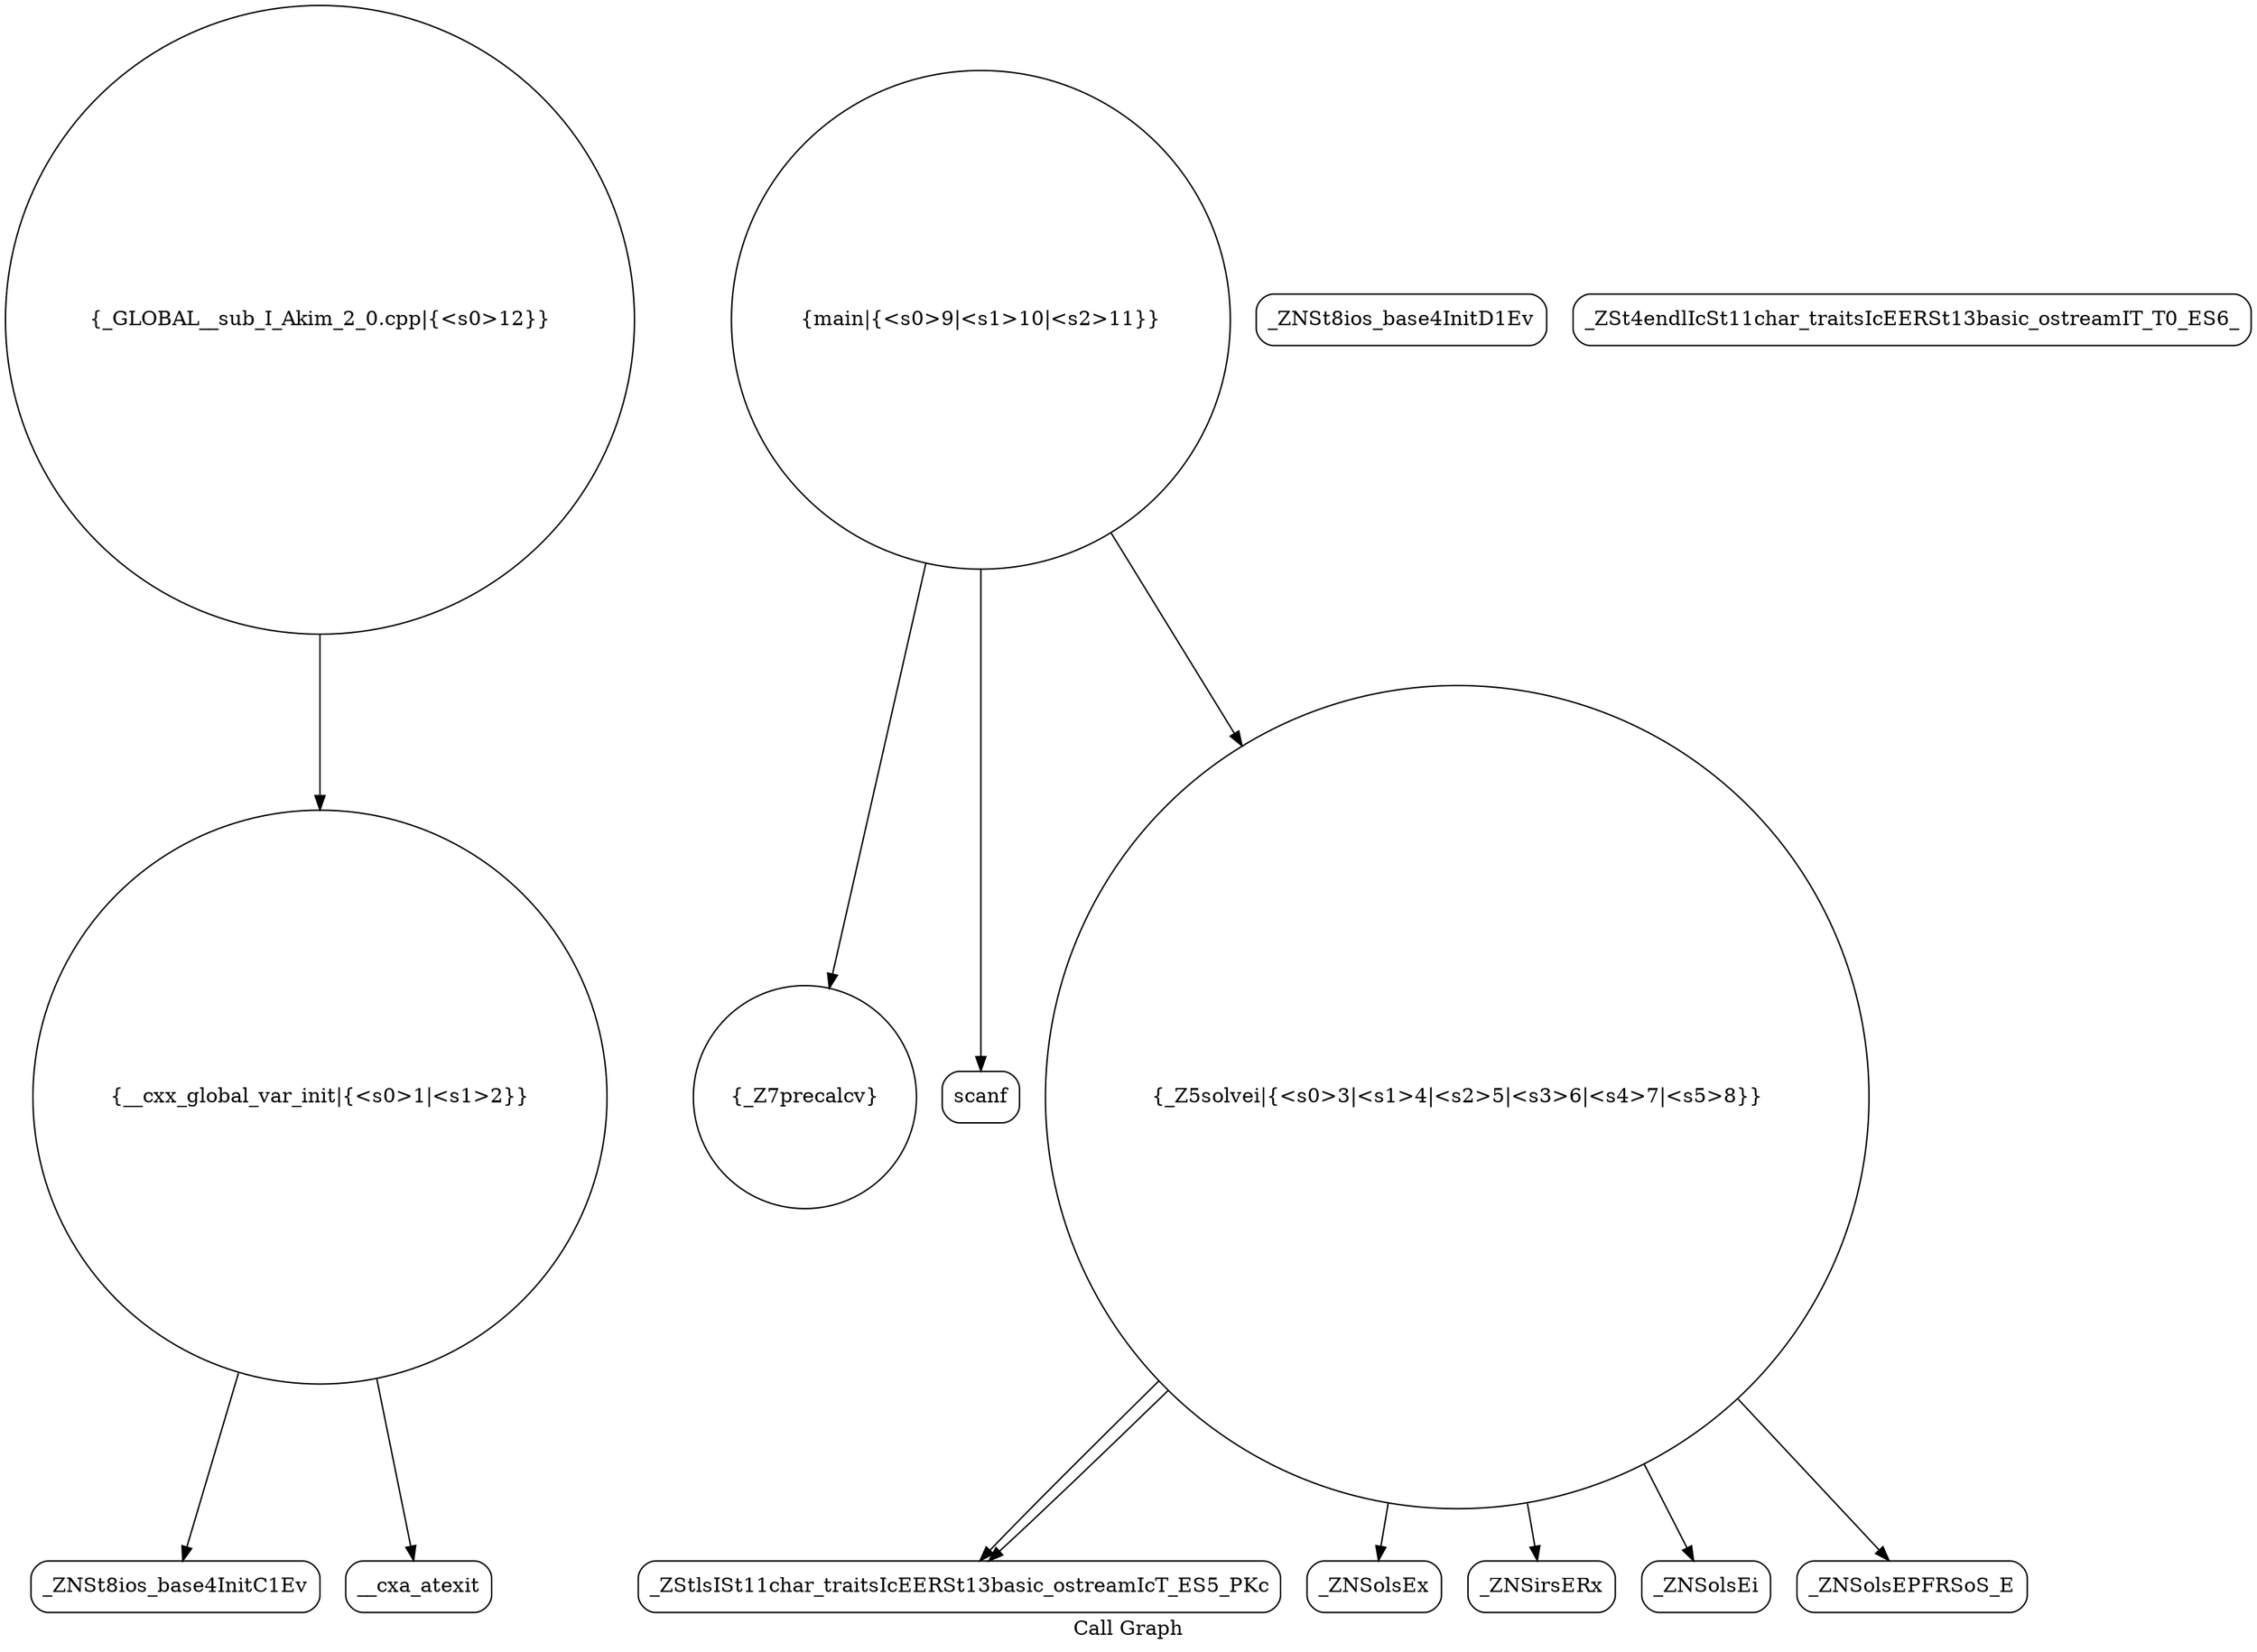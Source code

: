 digraph "Call Graph" {
	label="Call Graph";

	Node0x562e0433a240 [shape=record,shape=circle,label="{__cxx_global_var_init|{<s0>1|<s1>2}}"];
	Node0x562e0433a240:s0 -> Node0x562e0433a6d0[color=black];
	Node0x562e0433a240:s1 -> Node0x562e0433a7d0[color=black];
	Node0x562e0433a9d0 [shape=record,shape=Mrecord,label="{_ZStlsISt11char_traitsIcEERSt13basic_ostreamIcT_ES5_PKc}"];
	Node0x562e0433ad50 [shape=record,shape=circle,label="{_GLOBAL__sub_I_Akim_2_0.cpp|{<s0>12}}"];
	Node0x562e0433ad50:s0 -> Node0x562e0433a240[color=black];
	Node0x562e0433a750 [shape=record,shape=Mrecord,label="{_ZNSt8ios_base4InitD1Ev}"];
	Node0x562e0433aad0 [shape=record,shape=Mrecord,label="{_ZNSolsEx}"];
	Node0x562e0433a850 [shape=record,shape=circle,label="{_Z7precalcv}"];
	Node0x562e0433abd0 [shape=record,shape=Mrecord,label="{_ZSt4endlIcSt11char_traitsIcEERSt13basic_ostreamIT_T0_ES6_}"];
	Node0x562e0433a950 [shape=record,shape=Mrecord,label="{_ZNSirsERx}"];
	Node0x562e0433acd0 [shape=record,shape=Mrecord,label="{scanf}"];
	Node0x562e0433a6d0 [shape=record,shape=Mrecord,label="{_ZNSt8ios_base4InitC1Ev}"];
	Node0x562e0433aa50 [shape=record,shape=Mrecord,label="{_ZNSolsEi}"];
	Node0x562e0433a7d0 [shape=record,shape=Mrecord,label="{__cxa_atexit}"];
	Node0x562e0433ab50 [shape=record,shape=Mrecord,label="{_ZNSolsEPFRSoS_E}"];
	Node0x562e0433a8d0 [shape=record,shape=circle,label="{_Z5solvei|{<s0>3|<s1>4|<s2>5|<s3>6|<s4>7|<s5>8}}"];
	Node0x562e0433a8d0:s0 -> Node0x562e0433a950[color=black];
	Node0x562e0433a8d0:s1 -> Node0x562e0433a9d0[color=black];
	Node0x562e0433a8d0:s2 -> Node0x562e0433aa50[color=black];
	Node0x562e0433a8d0:s3 -> Node0x562e0433a9d0[color=black];
	Node0x562e0433a8d0:s4 -> Node0x562e0433aad0[color=black];
	Node0x562e0433a8d0:s5 -> Node0x562e0433ab50[color=black];
	Node0x562e0433ac50 [shape=record,shape=circle,label="{main|{<s0>9|<s1>10|<s2>11}}"];
	Node0x562e0433ac50:s0 -> Node0x562e0433a850[color=black];
	Node0x562e0433ac50:s1 -> Node0x562e0433acd0[color=black];
	Node0x562e0433ac50:s2 -> Node0x562e0433a8d0[color=black];
}
